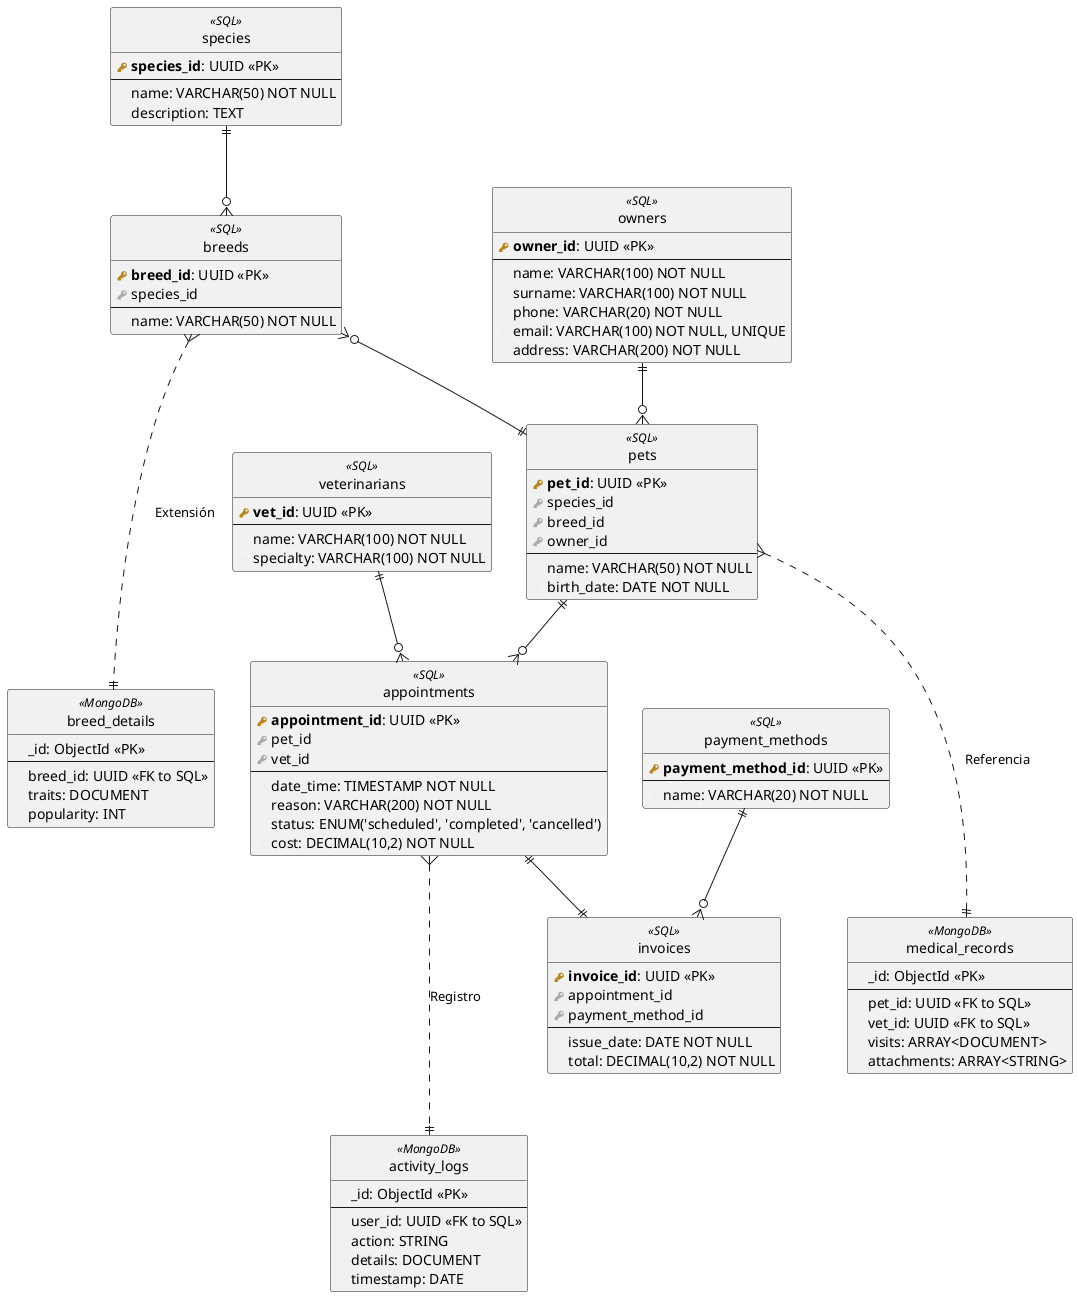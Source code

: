 @startuml
hide circle

'--------------- Estilos y Definiciones ---------------
!define primary_key(x) <b><color:#b8861b><&key></color> x</b>
!define foreign_key(x) <color:#aaaaaa><&key></color> x
!define column(x) <color:#efefef><&media-record></color> x
!define sql_table(x) entity x << (T,#ADD8E6) >> <<SQL>>
!define mongo_collection(x) entity x << (D,#90EE90) >> <<MongoDB>>

'--------------- Entidades SQL ---------------
sql_table(owners) {
    primary_key(owner_id): UUID <<PK>>
    --
    column(name): VARCHAR(100) NOT NULL
    column(surname): VARCHAR(100) NOT NULL
    column(phone): VARCHAR(20) NOT NULL
    column(email): VARCHAR(100) NOT NULL, UNIQUE
    column(address): VARCHAR(200) NOT NULL
}

sql_table(pets) {
    primary_key(pet_id): UUID <<PK>>
    foreign_key(species_id)
    foreign_key(breed_id)
    foreign_key(owner_id)
    --
    column(name): VARCHAR(50) NOT NULL
    column(birth_date): DATE NOT NULL
}

sql_table(appointments) {
    primary_key(appointment_id): UUID <<PK>>
    foreign_key(pet_id)
    foreign_key(vet_id)
    --
    column(date_time): TIMESTAMP NOT NULL
    column(reason): VARCHAR(200) NOT NULL
    column(status): ENUM('scheduled', 'completed', 'cancelled')
    column(cost): DECIMAL(10,2) NOT NULL
}

sql_table(invoices) {
    primary_key(invoice_id): UUID <<PK>>
    foreign_key(appointment_id)
    foreign_key(payment_method_id)
    --
    column(issue_date): DATE NOT NULL
    column(total): DECIMAL(10,2) NOT NULL
}

sql_table(veterinarians) {
    primary_key(vet_id): UUID <<PK>>
    --
    column(name): VARCHAR(100) NOT NULL
    column(specialty): VARCHAR(100) NOT NULL
}

sql_table(species) {
    primary_key(species_id): UUID <<PK>>
    --
    column(name): VARCHAR(50) NOT NULL
    column(description): TEXT
}

sql_table(breeds) {
    primary_key(breed_id): UUID <<PK>>
    foreign_key(species_id)
    --
    column(name): VARCHAR(50) NOT NULL
}

sql_table(payment_methods) {
    primary_key(payment_method_id): UUID <<PK>>
    --
    column(name): VARCHAR(20) NOT NULL
}

'--------------- Colecciones MongoDB ---------------
mongo_collection(medical_records) {
    column(_id): ObjectId <<PK>>
    --
    column(pet_id): UUID <<FK to SQL>>
    column(vet_id): UUID <<FK to SQL>>
    column(visits): ARRAY<DOCUMENT>
    column(attachments): ARRAY<STRING>
}

mongo_collection(activity_logs) {
    column(_id): ObjectId <<PK>>
    --
    column(user_id): UUID <<FK to SQL>>
    column(action): STRING
    column(details): DOCUMENT
    column(timestamp): DATE
}

mongo_collection(breed_details) {
    column(_id): ObjectId <<PK>>
    --
    column(breed_id): UUID <<FK to SQL>>
    column(traits): DOCUMENT
    column(popularity): INT
}

'--------------- Relaciones SQL ---------------
owners ||--o{ pets
pets ||--o{ appointments
veterinarians ||--o{ appointments
appointments ||--|| invoices
species ||--o{ breeds
breeds }o--|| pets
payment_methods ||--o{ invoices

'--------------- Relaciones SQL-MongoDB ---------------
pets }..-|| medical_records : "Referencia"
breeds }..-|| breed_details : "Extensión"
appointments }..-|| activity_logs : "Registro"

@enduml
